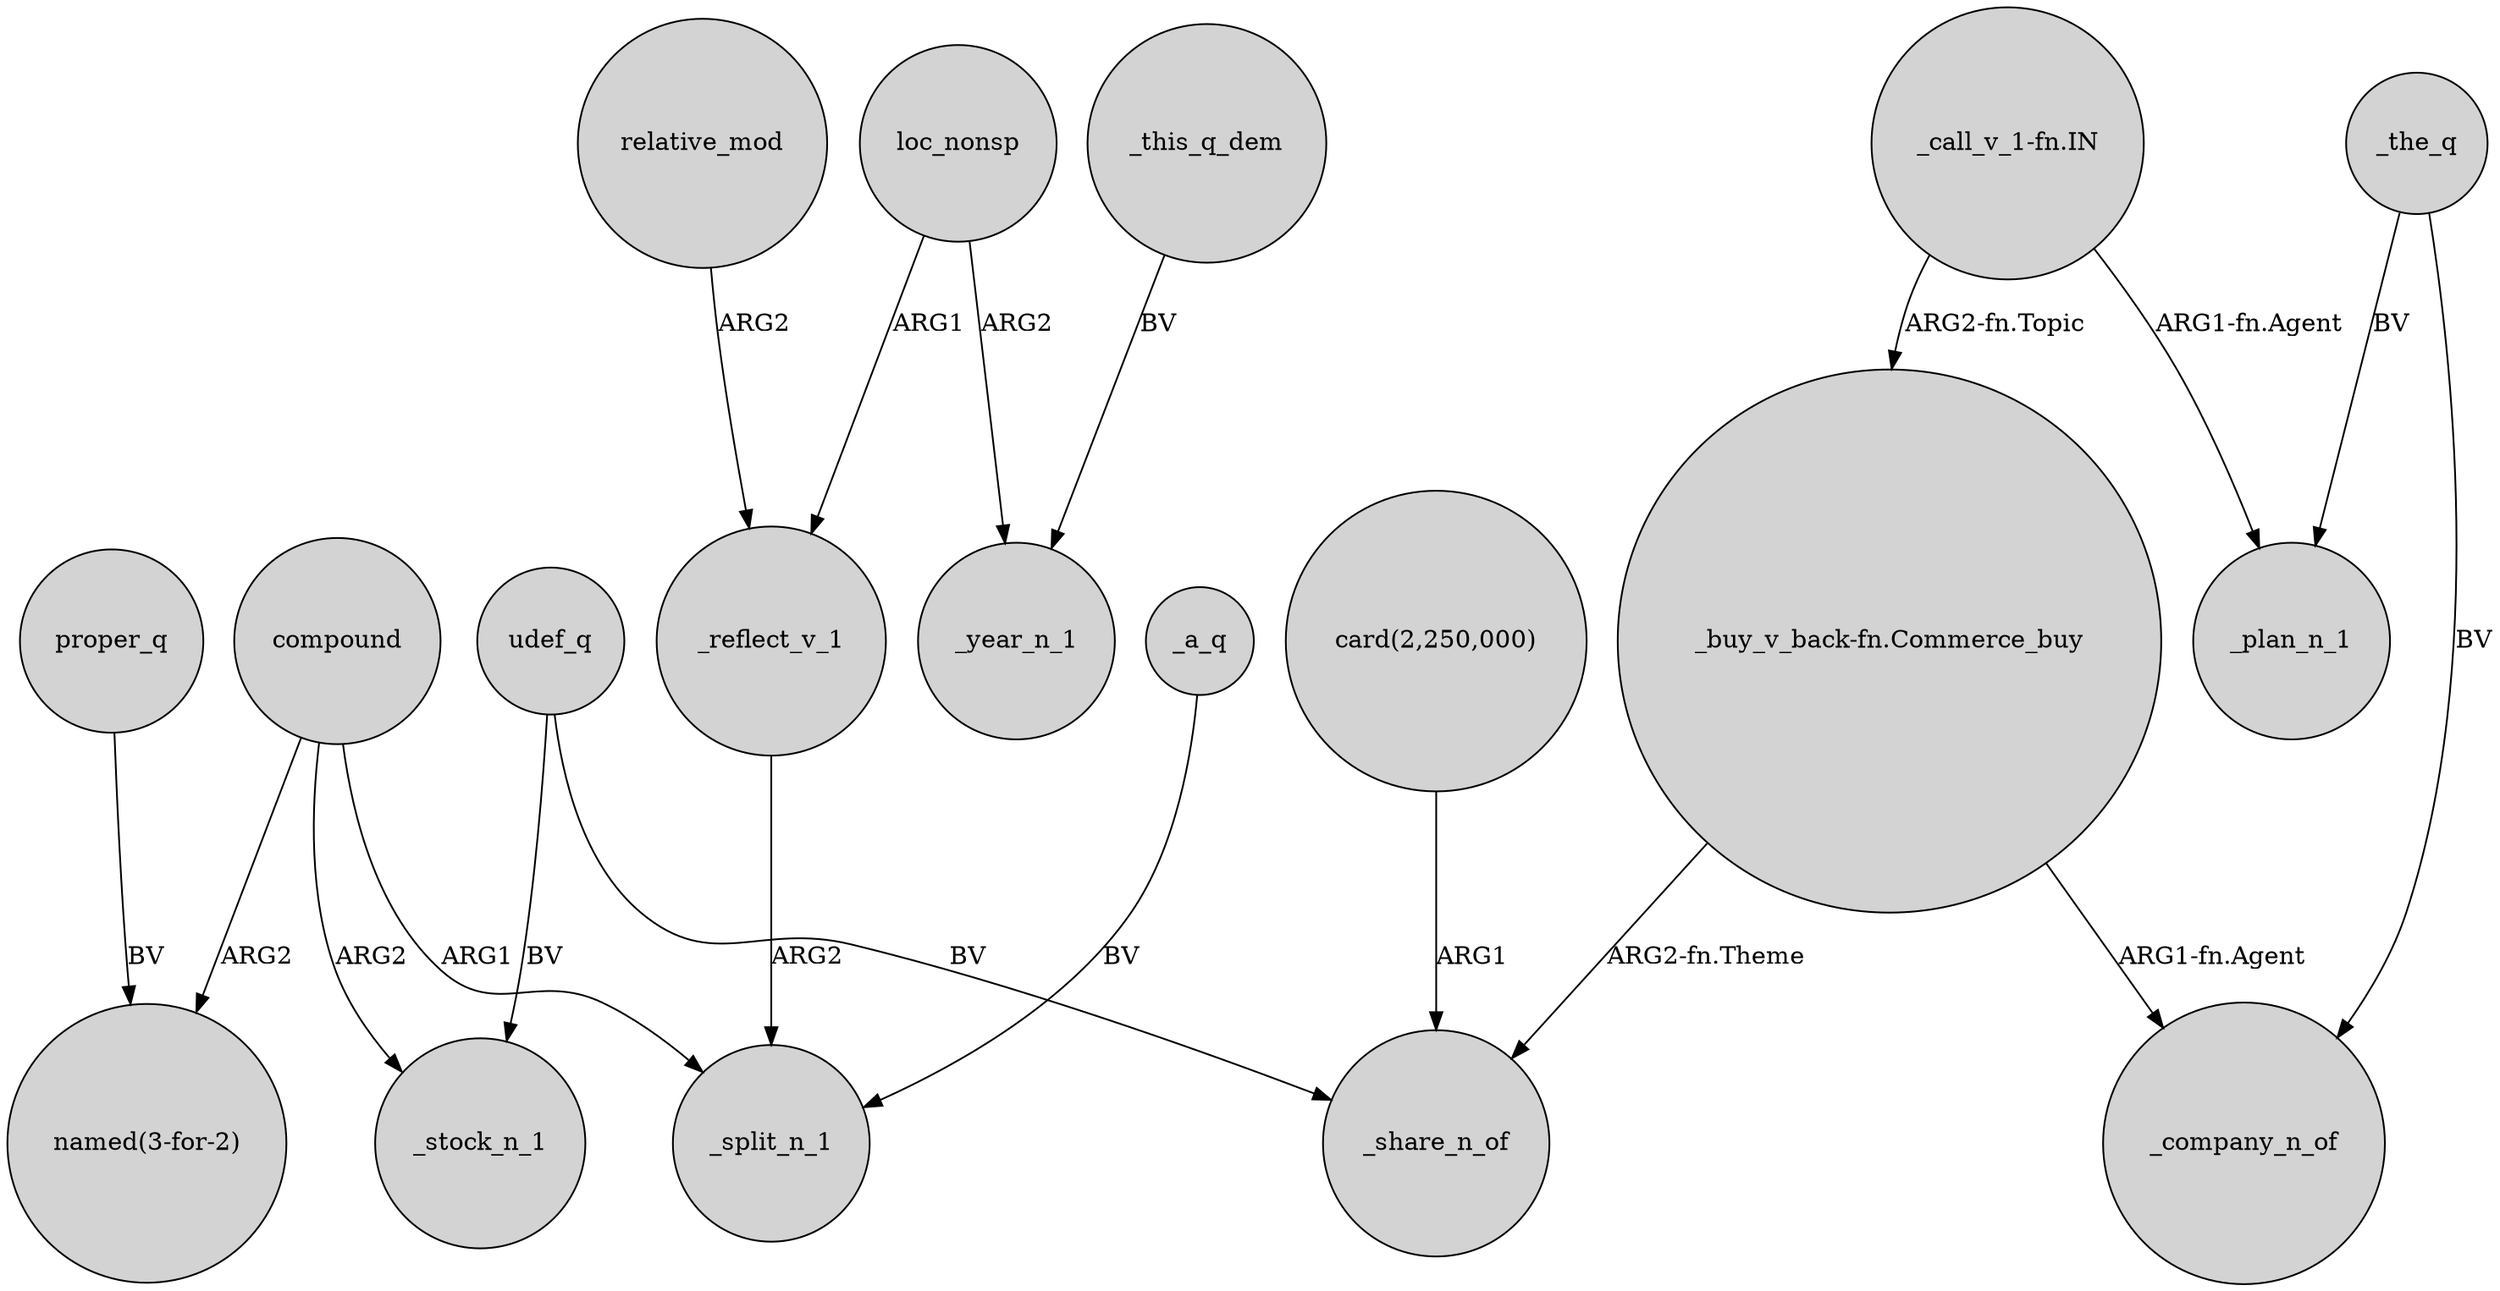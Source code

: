 digraph {
	node [shape=circle style=filled]
	compound -> "named(3-for-2)" [label=ARG2]
	loc_nonsp -> _reflect_v_1 [label=ARG1]
	compound -> _split_n_1 [label=ARG1]
	_the_q -> _plan_n_1 [label=BV]
	_a_q -> _split_n_1 [label=BV]
	"_buy_v_back-fn.Commerce_buy" -> _company_n_of [label="ARG1-fn.Agent"]
	proper_q -> "named(3-for-2)" [label=BV]
	"_call_v_1-fn.IN" -> _plan_n_1 [label="ARG1-fn.Agent"]
	"_call_v_1-fn.IN" -> "_buy_v_back-fn.Commerce_buy" [label="ARG2-fn.Topic"]
	_the_q -> _company_n_of [label=BV]
	compound -> _stock_n_1 [label=ARG2]
	udef_q -> _stock_n_1 [label=BV]
	loc_nonsp -> _year_n_1 [label=ARG2]
	udef_q -> _share_n_of [label=BV]
	"card(2,250,000)" -> _share_n_of [label=ARG1]
	relative_mod -> _reflect_v_1 [label=ARG2]
	"_buy_v_back-fn.Commerce_buy" -> _share_n_of [label="ARG2-fn.Theme"]
	_reflect_v_1 -> _split_n_1 [label=ARG2]
	_this_q_dem -> _year_n_1 [label=BV]
}
